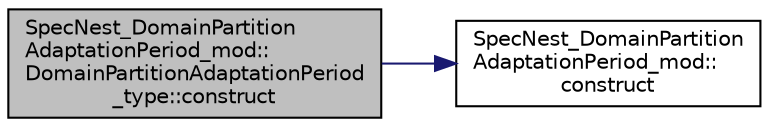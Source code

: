 digraph "SpecNest_DomainPartitionAdaptationPeriod_mod::DomainPartitionAdaptationPeriod_type::construct"
{
 // LATEX_PDF_SIZE
  edge [fontname="Helvetica",fontsize="10",labelfontname="Helvetica",labelfontsize="10"];
  node [fontname="Helvetica",fontsize="10",shape=record];
  rankdir="LR";
  Node1 [label="SpecNest_DomainPartition\lAdaptationPeriod_mod::\lDomainPartitionAdaptationPeriod\l_type::construct",height=0.2,width=0.4,color="black", fillcolor="grey75", style="filled", fontcolor="black",tooltip=" "];
  Node1 -> Node2 [color="midnightblue",fontsize="10",style="solid",fontname="Helvetica"];
  Node2 [label="SpecNest_DomainPartition\lAdaptationPeriod_mod::\lconstruct",height=0.2,width=0.4,color="black", fillcolor="white", style="filled",URL="$namespaceSpecNest__DomainPartitionAdaptationPeriod__mod.html#ae7de7a600b8b82546fe07a7d954837c8",tooltip=" "];
}
